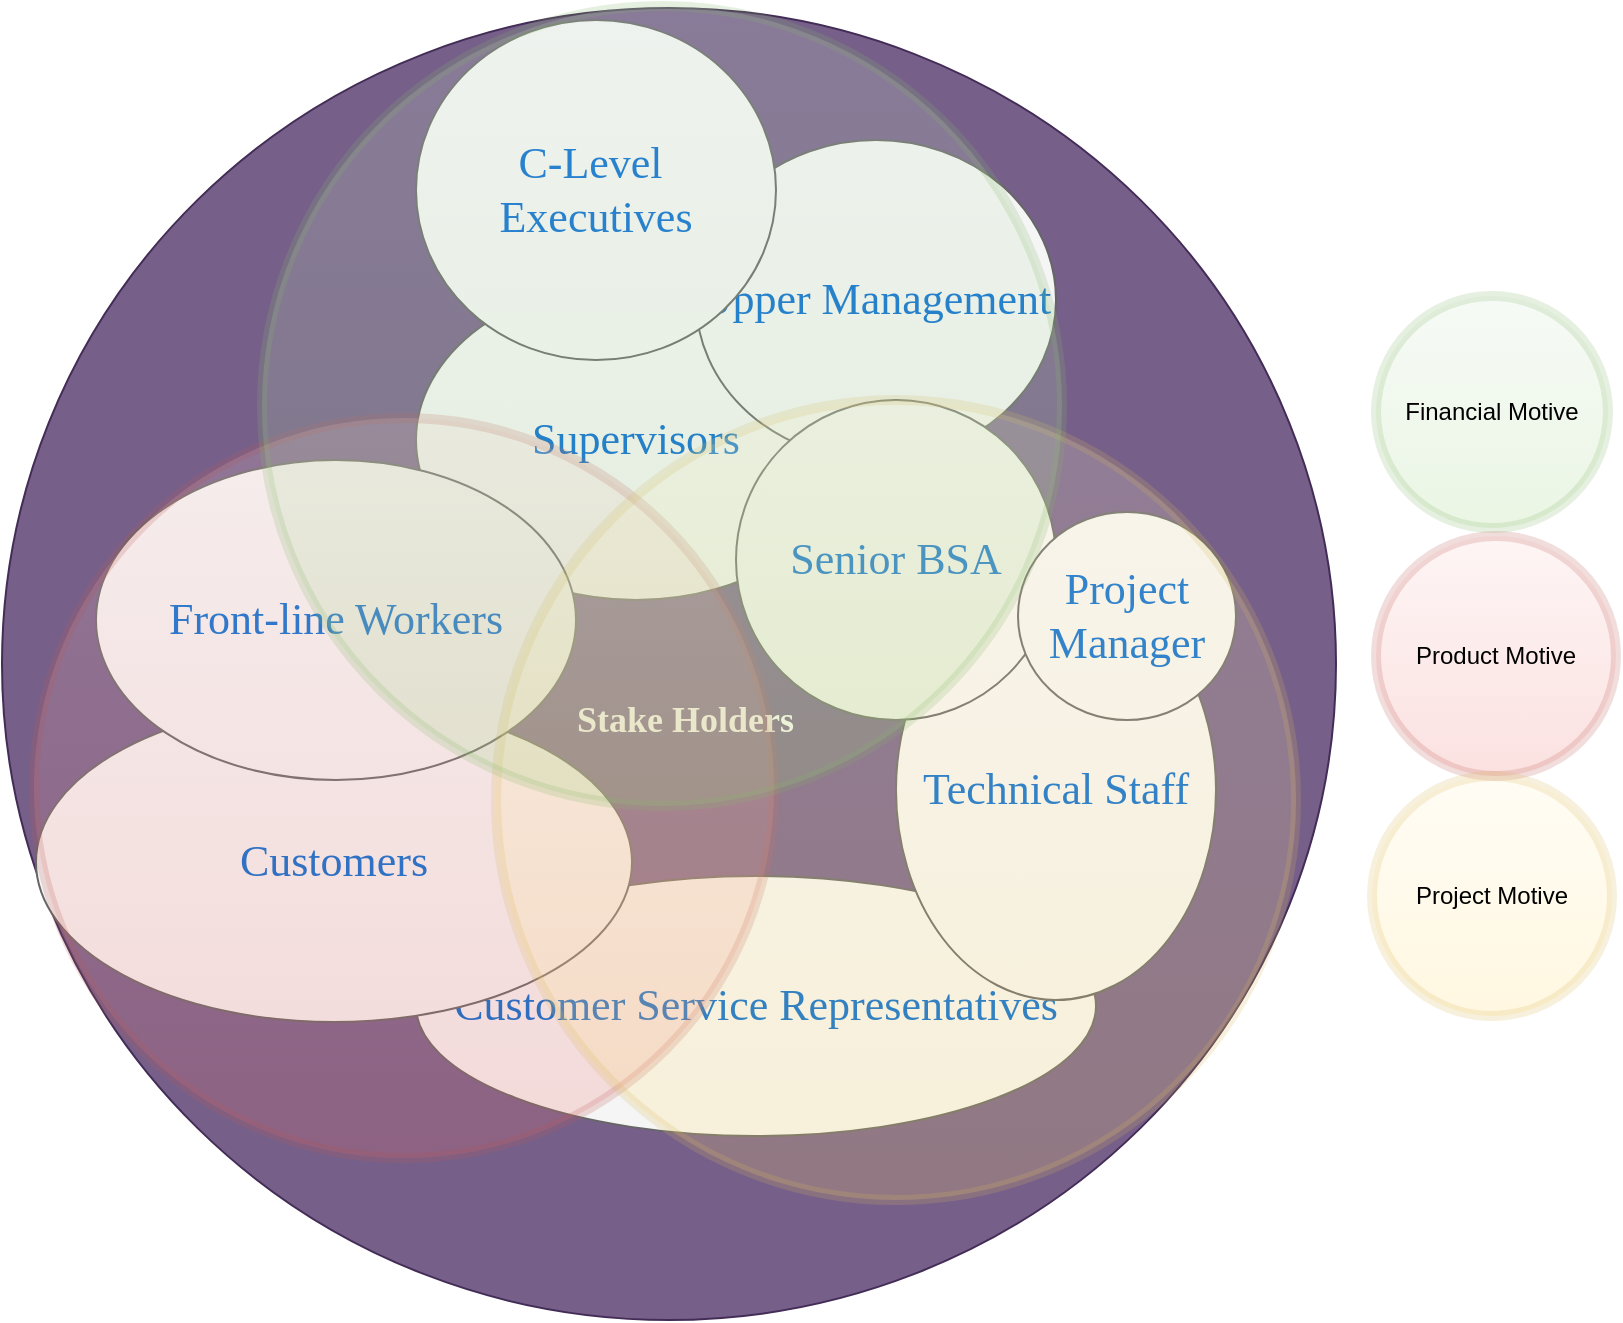<mxfile version="12.9.11" type="github"><diagram name="Page-1" id="dd472eb7-4b8b-5cd9-a60b-b15522922e76"><mxGraphModel dx="1422" dy="1644" grid="1" gridSize="10" guides="1" tooltips="1" connect="1" arrows="1" fold="1" page="1" pageScale="1" pageWidth="1100" pageHeight="850" background="#ffffff" math="0" shadow="0"><root><mxCell id="0"/><mxCell id="1" parent="0"/><mxCell id="374e34682ed331ee-1" value="&lt;br&gt;&lt;br&gt;&amp;nbsp; &amp;nbsp;&lt;font size=&quot;1&quot;&gt;&lt;b style=&quot;font-size: 18px&quot;&gt;Stake Holders&lt;/b&gt;&lt;/font&gt;" style="ellipse;whiteSpace=wrap;html=1;rounded=0;shadow=0;dashed=0;comic=0;fontFamily=Verdana;fontSize=22;fillColor=#76608a;strokeColor=#432D57;fontColor=#ffffff;" parent="1" vertex="1"><mxGeometry x="123" y="-26" width="667" height="656" as="geometry"/></mxCell><mxCell id="45236fa5f4b8e91a-1" value="Supervisors" style="ellipse;whiteSpace=wrap;html=1;rounded=0;shadow=0;dashed=0;comic=0;fontFamily=Verdana;fontSize=22;fontColor=#0069D1;fillColor=#f5f5f5;strokeColor=#666666;" parent="1" vertex="1"><mxGeometry x="330" y="110" width="220" height="160" as="geometry"/></mxCell><mxCell id="45236fa5f4b8e91a-2" value="Customer Service Representatives" style="ellipse;whiteSpace=wrap;html=1;rounded=0;shadow=0;dashed=0;comic=0;fontFamily=Verdana;fontSize=22;fontColor=#0069D1;fillColor=#f5f5f5;strokeColor=#666666;" parent="1" vertex="1"><mxGeometry x="330" y="408" width="340" height="130" as="geometry"/></mxCell><mxCell id="45236fa5f4b8e91a-3" value="Technical Staff" style="ellipse;whiteSpace=wrap;html=1;rounded=0;shadow=0;dashed=0;comic=0;fontFamily=Verdana;fontSize=22;fontColor=#0069D1;fillColor=#f5f5f5;strokeColor=#666666;" parent="1" vertex="1"><mxGeometry x="570" y="260" width="160" height="210" as="geometry"/></mxCell><mxCell id="45236fa5f4b8e91a-4" value="Customers" style="ellipse;whiteSpace=wrap;html=1;rounded=0;shadow=0;dashed=0;comic=0;fontFamily=Verdana;fontSize=22;fontColor=#0069D1;fillColor=#f5f5f5;strokeColor=#666666;" parent="1" vertex="1"><mxGeometry x="140" y="321" width="298" height="160" as="geometry"/></mxCell><mxCell id="45236fa5f4b8e91a-5" value="Upper Management" style="ellipse;whiteSpace=wrap;html=1;rounded=0;shadow=0;dashed=0;comic=0;fontFamily=Verdana;fontSize=22;fontColor=#0069D1;fillColor=#f5f5f5;strokeColor=#666666;" parent="1" vertex="1"><mxGeometry x="470" y="40" width="180" height="160" as="geometry"/></mxCell><mxCell id="45236fa5f4b8e91a-6" value="Front-line Workers" style="ellipse;whiteSpace=wrap;html=1;rounded=0;shadow=0;dashed=0;comic=0;fontFamily=Verdana;fontSize=22;fontColor=#0069D1;fillColor=#f5f5f5;strokeColor=#666666;" parent="1" vertex="1"><mxGeometry x="170" y="200" width="240" height="160" as="geometry"/></mxCell><mxCell id="45236fa5f4b8e91a-7" value="Senior BSA" style="ellipse;whiteSpace=wrap;html=1;rounded=0;shadow=0;dashed=0;comic=0;fontFamily=Verdana;fontSize=22;fontColor=#0069D1;fillColor=#f5f5f5;strokeColor=#666666;" parent="1" vertex="1"><mxGeometry x="490" y="170" width="160" height="160" as="geometry"/></mxCell><mxCell id="45236fa5f4b8e91a-8" value="C-Level&amp;nbsp;&lt;br&gt;Executives" style="ellipse;whiteSpace=wrap;html=1;rounded=0;shadow=0;dashed=0;comic=0;fontFamily=Verdana;fontSize=22;fontColor=#0069D1;fillColor=#f5f5f5;strokeColor=#666666;" parent="1" vertex="1"><mxGeometry x="330" y="-20" width="180" height="170" as="geometry"/></mxCell><mxCell id="5qifRxiBRpkkpwIVqemy-5" value="" style="ellipse;whiteSpace=wrap;html=1;aspect=fixed;fillColor=#f8cecc;strokeColor=#b85450;strokeWidth=5;opacity=20;gradientColor=#ea6b66;" vertex="1" parent="1"><mxGeometry x="139" y="179" width="370" height="370" as="geometry"/></mxCell><mxCell id="5qifRxiBRpkkpwIVqemy-6" value="Financial Motive" style="ellipse;whiteSpace=wrap;html=1;aspect=fixed;fillColor=#d5e8d4;strokeColor=#82b366;strokeWidth=5;opacity=20;gradientColor=#97d077;" vertex="1" parent="1"><mxGeometry x="810" y="118" width="116" height="116" as="geometry"/></mxCell><mxCell id="5qifRxiBRpkkpwIVqemy-7" value="Product Motive" style="ellipse;whiteSpace=wrap;html=1;aspect=fixed;fillColor=#f8cecc;strokeColor=#b85450;strokeWidth=5;opacity=20;gradientColor=#ea6b66;" vertex="1" parent="1"><mxGeometry x="810" y="238" width="120" height="120" as="geometry"/></mxCell><mxCell id="5qifRxiBRpkkpwIVqemy-9" value="Project Motive" style="ellipse;whiteSpace=wrap;html=1;aspect=fixed;fillColor=#fff2cc;strokeColor=#d6b656;strokeWidth=5;opacity=20;gradientColor=#ffd966;" vertex="1" parent="1"><mxGeometry x="808" y="358" width="120" height="120" as="geometry"/></mxCell><mxCell id="5qifRxiBRpkkpwIVqemy-10" value="Project Manager" style="ellipse;whiteSpace=wrap;html=1;rounded=0;shadow=0;dashed=0;comic=0;fontFamily=Verdana;fontSize=22;fontColor=#0069D1;fillColor=#f5f5f5;strokeColor=#666666;" vertex="1" parent="1"><mxGeometry x="631" y="226" width="109" height="104" as="geometry"/></mxCell><mxCell id="5qifRxiBRpkkpwIVqemy-11" value="" style="ellipse;whiteSpace=wrap;html=1;aspect=fixed;fillColor=#fff2cc;strokeColor=#d6b656;strokeWidth=5;opacity=20;gradientColor=#ffd966;" vertex="1" parent="1"><mxGeometry x="370" y="170" width="400" height="400" as="geometry"/></mxCell><mxCell id="5qifRxiBRpkkpwIVqemy-12" value="" style="ellipse;whiteSpace=wrap;html=1;aspect=fixed;fillColor=#d5e8d4;strokeColor=#82b366;strokeWidth=5;opacity=20;gradientColor=#97d077;" vertex="1" parent="1"><mxGeometry x="253" y="-27" width="400" height="400" as="geometry"/></mxCell></root></mxGraphModel></diagram></mxfile>